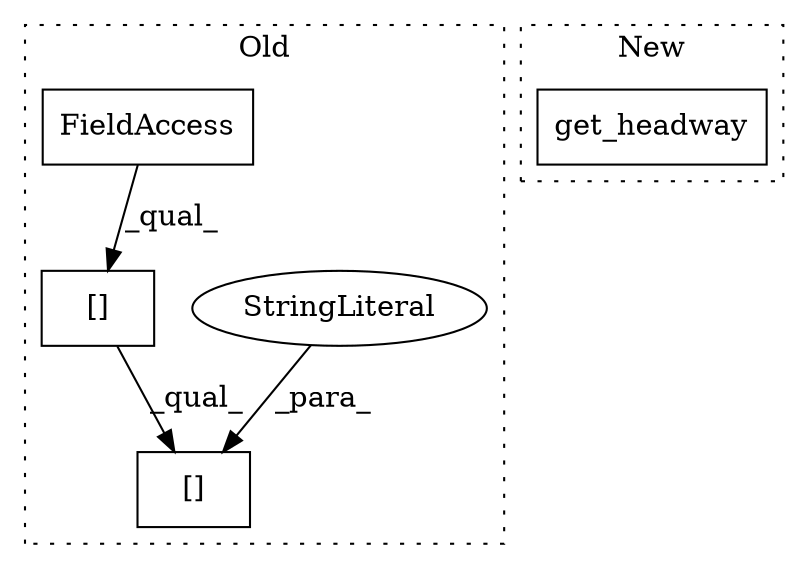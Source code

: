 digraph G {
subgraph cluster0 {
1 [label="[]" a="2" s="17126,17158" l="23,1" shape="box"];
3 [label="StringLiteral" a="45" s="17149" l="9" shape="ellipse"];
4 [label="[]" a="2" s="17126,17147" l="16,1" shape="box"];
5 [label="FieldAccess" a="22" s="17126" l="15" shape="box"];
label = "Old";
style="dotted";
}
subgraph cluster1 {
2 [label="get_headway" a="32" s="17606,17623" l="12,1" shape="box"];
label = "New";
style="dotted";
}
3 -> 1 [label="_para_"];
4 -> 1 [label="_qual_"];
5 -> 4 [label="_qual_"];
}